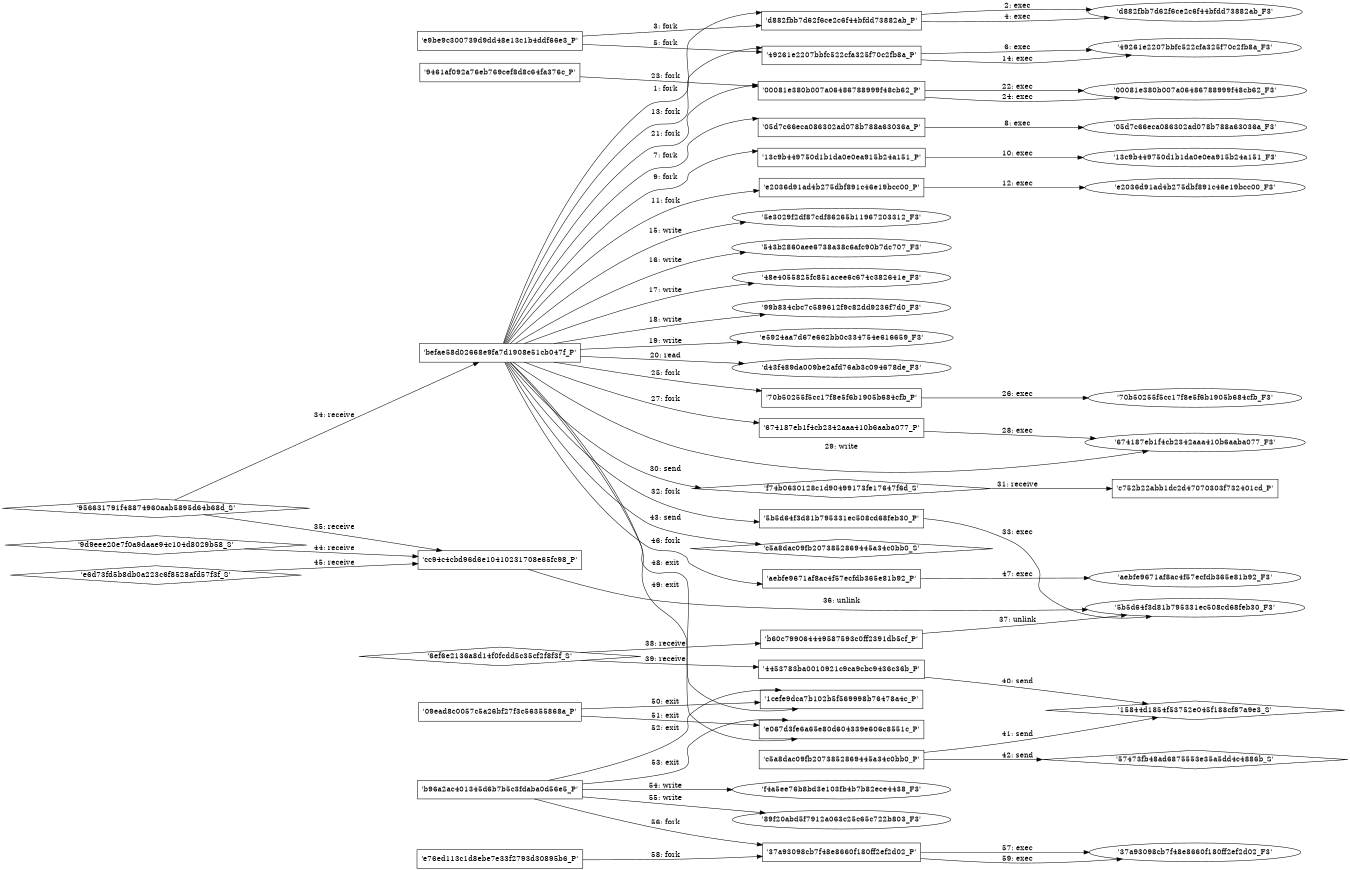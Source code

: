 digraph "D:\Learning\Paper\apt\基于CTI的攻击预警\Dataset\攻击图\ASGfromALLCTI\in(Secure) messaging apps — How side-channel attacks can compromise privacy in WhatsApp, Telegram, and Signal.dot" {
rankdir="LR"
size="9"
fixedsize="false"
splines="true"
nodesep=0.3
ranksep=0
fontsize=10
overlap="scalexy"
engine= "neato"
	"'befae58d02668e9fa7d1908e51cb047f_P'" [node_type=Process shape=box]
	"'d882fbb7d62f6ce2c6f44bfdd73882ab_P'" [node_type=Process shape=box]
	"'befae58d02668e9fa7d1908e51cb047f_P'" -> "'d882fbb7d62f6ce2c6f44bfdd73882ab_P'" [label="1: fork"]
	"'d882fbb7d62f6ce2c6f44bfdd73882ab_P'" [node_type=Process shape=box]
	"'d882fbb7d62f6ce2c6f44bfdd73882ab_F3'" [node_type=File shape=ellipse]
	"'d882fbb7d62f6ce2c6f44bfdd73882ab_P'" -> "'d882fbb7d62f6ce2c6f44bfdd73882ab_F3'" [label="2: exec"]
	"'e9be9c300739d9dd48e13c1b4ddf66e3_P'" [node_type=Process shape=box]
	"'d882fbb7d62f6ce2c6f44bfdd73882ab_P'" [node_type=Process shape=box]
	"'e9be9c300739d9dd48e13c1b4ddf66e3_P'" -> "'d882fbb7d62f6ce2c6f44bfdd73882ab_P'" [label="3: fork"]
	"'d882fbb7d62f6ce2c6f44bfdd73882ab_P'" [node_type=Process shape=box]
	"'d882fbb7d62f6ce2c6f44bfdd73882ab_F3'" [node_type=File shape=ellipse]
	"'d882fbb7d62f6ce2c6f44bfdd73882ab_P'" -> "'d882fbb7d62f6ce2c6f44bfdd73882ab_F3'" [label="4: exec"]
	"'e9be9c300739d9dd48e13c1b4ddf66e3_P'" [node_type=Process shape=box]
	"'49261e2207bbfc522cfa325f70c2fb8a_P'" [node_type=Process shape=box]
	"'e9be9c300739d9dd48e13c1b4ddf66e3_P'" -> "'49261e2207bbfc522cfa325f70c2fb8a_P'" [label="5: fork"]
	"'49261e2207bbfc522cfa325f70c2fb8a_P'" [node_type=Process shape=box]
	"'49261e2207bbfc522cfa325f70c2fb8a_F3'" [node_type=File shape=ellipse]
	"'49261e2207bbfc522cfa325f70c2fb8a_P'" -> "'49261e2207bbfc522cfa325f70c2fb8a_F3'" [label="6: exec"]
	"'befae58d02668e9fa7d1908e51cb047f_P'" [node_type=Process shape=box]
	"'05d7c66eca086302ad078b788a63036a_P'" [node_type=Process shape=box]
	"'befae58d02668e9fa7d1908e51cb047f_P'" -> "'05d7c66eca086302ad078b788a63036a_P'" [label="7: fork"]
	"'05d7c66eca086302ad078b788a63036a_P'" [node_type=Process shape=box]
	"'05d7c66eca086302ad078b788a63036a_F3'" [node_type=File shape=ellipse]
	"'05d7c66eca086302ad078b788a63036a_P'" -> "'05d7c66eca086302ad078b788a63036a_F3'" [label="8: exec"]
	"'befae58d02668e9fa7d1908e51cb047f_P'" [node_type=Process shape=box]
	"'13c9b449750d1b1da0e0ea915b24a151_P'" [node_type=Process shape=box]
	"'befae58d02668e9fa7d1908e51cb047f_P'" -> "'13c9b449750d1b1da0e0ea915b24a151_P'" [label="9: fork"]
	"'13c9b449750d1b1da0e0ea915b24a151_P'" [node_type=Process shape=box]
	"'13c9b449750d1b1da0e0ea915b24a151_F3'" [node_type=File shape=ellipse]
	"'13c9b449750d1b1da0e0ea915b24a151_P'" -> "'13c9b449750d1b1da0e0ea915b24a151_F3'" [label="10: exec"]
	"'befae58d02668e9fa7d1908e51cb047f_P'" [node_type=Process shape=box]
	"'e2036d91ad4b275dbf891c46e19bcc00_P'" [node_type=Process shape=box]
	"'befae58d02668e9fa7d1908e51cb047f_P'" -> "'e2036d91ad4b275dbf891c46e19bcc00_P'" [label="11: fork"]
	"'e2036d91ad4b275dbf891c46e19bcc00_P'" [node_type=Process shape=box]
	"'e2036d91ad4b275dbf891c46e19bcc00_F3'" [node_type=File shape=ellipse]
	"'e2036d91ad4b275dbf891c46e19bcc00_P'" -> "'e2036d91ad4b275dbf891c46e19bcc00_F3'" [label="12: exec"]
	"'befae58d02668e9fa7d1908e51cb047f_P'" [node_type=Process shape=box]
	"'49261e2207bbfc522cfa325f70c2fb8a_P'" [node_type=Process shape=box]
	"'befae58d02668e9fa7d1908e51cb047f_P'" -> "'49261e2207bbfc522cfa325f70c2fb8a_P'" [label="13: fork"]
	"'49261e2207bbfc522cfa325f70c2fb8a_P'" [node_type=Process shape=box]
	"'49261e2207bbfc522cfa325f70c2fb8a_F3'" [node_type=File shape=ellipse]
	"'49261e2207bbfc522cfa325f70c2fb8a_P'" -> "'49261e2207bbfc522cfa325f70c2fb8a_F3'" [label="14: exec"]
	"'5e3029f2df87cdf86265b11967203312_F3'" [node_type=file shape=ellipse]
	"'befae58d02668e9fa7d1908e51cb047f_P'" [node_type=Process shape=box]
	"'befae58d02668e9fa7d1908e51cb047f_P'" -> "'5e3029f2df87cdf86265b11967203312_F3'" [label="15: write"]
	"'543b2860aee6738a38c6afc90b7dc707_F3'" [node_type=file shape=ellipse]
	"'befae58d02668e9fa7d1908e51cb047f_P'" [node_type=Process shape=box]
	"'befae58d02668e9fa7d1908e51cb047f_P'" -> "'543b2860aee6738a38c6afc90b7dc707_F3'" [label="16: write"]
	"'48e4055825fc851acee6c674c382641e_F3'" [node_type=file shape=ellipse]
	"'befae58d02668e9fa7d1908e51cb047f_P'" [node_type=Process shape=box]
	"'befae58d02668e9fa7d1908e51cb047f_P'" -> "'48e4055825fc851acee6c674c382641e_F3'" [label="17: write"]
	"'99b834cbc7c589612f9c82dd9236f7d0_F3'" [node_type=file shape=ellipse]
	"'befae58d02668e9fa7d1908e51cb047f_P'" [node_type=Process shape=box]
	"'befae58d02668e9fa7d1908e51cb047f_P'" -> "'99b834cbc7c589612f9c82dd9236f7d0_F3'" [label="18: write"]
	"'e5924aa7d67e662bb0c334754e616659_F3'" [node_type=file shape=ellipse]
	"'befae58d02668e9fa7d1908e51cb047f_P'" [node_type=Process shape=box]
	"'befae58d02668e9fa7d1908e51cb047f_P'" -> "'e5924aa7d67e662bb0c334754e616659_F3'" [label="19: write"]
	"'d43f489da009be2afd76ab3c094678de_F3'" [node_type=file shape=ellipse]
	"'befae58d02668e9fa7d1908e51cb047f_P'" [node_type=Process shape=box]
	"'befae58d02668e9fa7d1908e51cb047f_P'" -> "'d43f489da009be2afd76ab3c094678de_F3'" [label="20: read"]
	"'befae58d02668e9fa7d1908e51cb047f_P'" [node_type=Process shape=box]
	"'00081e380b007a06486788999f48cb62_P'" [node_type=Process shape=box]
	"'befae58d02668e9fa7d1908e51cb047f_P'" -> "'00081e380b007a06486788999f48cb62_P'" [label="21: fork"]
	"'00081e380b007a06486788999f48cb62_P'" [node_type=Process shape=box]
	"'00081e380b007a06486788999f48cb62_F3'" [node_type=File shape=ellipse]
	"'00081e380b007a06486788999f48cb62_P'" -> "'00081e380b007a06486788999f48cb62_F3'" [label="22: exec"]
	"'9461af092a76eb769cef8d8c64fa376c_P'" [node_type=Process shape=box]
	"'00081e380b007a06486788999f48cb62_P'" [node_type=Process shape=box]
	"'9461af092a76eb769cef8d8c64fa376c_P'" -> "'00081e380b007a06486788999f48cb62_P'" [label="23: fork"]
	"'00081e380b007a06486788999f48cb62_P'" [node_type=Process shape=box]
	"'00081e380b007a06486788999f48cb62_F3'" [node_type=File shape=ellipse]
	"'00081e380b007a06486788999f48cb62_P'" -> "'00081e380b007a06486788999f48cb62_F3'" [label="24: exec"]
	"'befae58d02668e9fa7d1908e51cb047f_P'" [node_type=Process shape=box]
	"'70b50255f5cc17f8e5f6b1905b684cfb_P'" [node_type=Process shape=box]
	"'befae58d02668e9fa7d1908e51cb047f_P'" -> "'70b50255f5cc17f8e5f6b1905b684cfb_P'" [label="25: fork"]
	"'70b50255f5cc17f8e5f6b1905b684cfb_P'" [node_type=Process shape=box]
	"'70b50255f5cc17f8e5f6b1905b684cfb_F3'" [node_type=File shape=ellipse]
	"'70b50255f5cc17f8e5f6b1905b684cfb_P'" -> "'70b50255f5cc17f8e5f6b1905b684cfb_F3'" [label="26: exec"]
	"'befae58d02668e9fa7d1908e51cb047f_P'" [node_type=Process shape=box]
	"'674187eb1f4cb2342aaa410b6aaba077_P'" [node_type=Process shape=box]
	"'befae58d02668e9fa7d1908e51cb047f_P'" -> "'674187eb1f4cb2342aaa410b6aaba077_P'" [label="27: fork"]
	"'674187eb1f4cb2342aaa410b6aaba077_P'" [node_type=Process shape=box]
	"'674187eb1f4cb2342aaa410b6aaba077_F3'" [node_type=File shape=ellipse]
	"'674187eb1f4cb2342aaa410b6aaba077_P'" -> "'674187eb1f4cb2342aaa410b6aaba077_F3'" [label="28: exec"]
	"'674187eb1f4cb2342aaa410b6aaba077_F3'" [node_type=file shape=ellipse]
	"'befae58d02668e9fa7d1908e51cb047f_P'" [node_type=Process shape=box]
	"'befae58d02668e9fa7d1908e51cb047f_P'" -> "'674187eb1f4cb2342aaa410b6aaba077_F3'" [label="29: write"]
	"'f74b0630128c1d90499173fe17647f6d_S'" [node_type=Socket shape=diamond]
	"'befae58d02668e9fa7d1908e51cb047f_P'" [node_type=Process shape=box]
	"'befae58d02668e9fa7d1908e51cb047f_P'" -> "'f74b0630128c1d90499173fe17647f6d_S'" [label="30: send"]
	"'c752b22abb1dc2d47070303f732401cd_P'" [node_type=Process shape=box]
	"'f74b0630128c1d90499173fe17647f6d_S'" [node_type=Socket shape=diamond]
	"'f74b0630128c1d90499173fe17647f6d_S'" -> "'c752b22abb1dc2d47070303f732401cd_P'" [label="31: receive"]
	"'befae58d02668e9fa7d1908e51cb047f_P'" [node_type=Process shape=box]
	"'5b5d64f3d81b795331ec508cd68feb30_P'" [node_type=Process shape=box]
	"'befae58d02668e9fa7d1908e51cb047f_P'" -> "'5b5d64f3d81b795331ec508cd68feb30_P'" [label="32: fork"]
	"'5b5d64f3d81b795331ec508cd68feb30_P'" [node_type=Process shape=box]
	"'5b5d64f3d81b795331ec508cd68feb30_F3'" [node_type=File shape=ellipse]
	"'5b5d64f3d81b795331ec508cd68feb30_P'" -> "'5b5d64f3d81b795331ec508cd68feb30_F3'" [label="33: exec"]
	"'befae58d02668e9fa7d1908e51cb047f_P'" [node_type=Process shape=box]
	"'956631791f48874960aab5895d64b68d_S'" [node_type=Socket shape=diamond]
	"'956631791f48874960aab5895d64b68d_S'" -> "'befae58d02668e9fa7d1908e51cb047f_P'" [label="34: receive"]
	"'cc94c4cbd96d6e10410231708e65fc98_P'" [node_type=Process shape=box]
	"'956631791f48874960aab5895d64b68d_S'" [node_type=Socket shape=diamond]
	"'956631791f48874960aab5895d64b68d_S'" -> "'cc94c4cbd96d6e10410231708e65fc98_P'" [label="35: receive"]
	"'5b5d64f3d81b795331ec508cd68feb30_F3'" [node_type=file shape=ellipse]
	"'cc94c4cbd96d6e10410231708e65fc98_P'" [node_type=Process shape=box]
	"'cc94c4cbd96d6e10410231708e65fc98_P'" -> "'5b5d64f3d81b795331ec508cd68feb30_F3'" [label="36: unlink"]
	"'5b5d64f3d81b795331ec508cd68feb30_F3'" [node_type=file shape=ellipse]
	"'b60c799064449587593c0ff2391db5cf_P'" [node_type=Process shape=box]
	"'b60c799064449587593c0ff2391db5cf_P'" -> "'5b5d64f3d81b795331ec508cd68feb30_F3'" [label="37: unlink"]
	"'b60c799064449587593c0ff2391db5cf_P'" [node_type=Process shape=box]
	"'6ef6e2136a8d14f0fcdd5c35cf2f8f3f_S'" [node_type=Socket shape=diamond]
	"'6ef6e2136a8d14f0fcdd5c35cf2f8f3f_S'" -> "'b60c799064449587593c0ff2391db5cf_P'" [label="38: receive"]
	"'4453783ba0010921c9ca9cbc9436c36b_P'" [node_type=Process shape=box]
	"'6ef6e2136a8d14f0fcdd5c35cf2f8f3f_S'" [node_type=Socket shape=diamond]
	"'6ef6e2136a8d14f0fcdd5c35cf2f8f3f_S'" -> "'4453783ba0010921c9ca9cbc9436c36b_P'" [label="39: receive"]
	"'15844d1854f53752e045f188cf87a9e3_S'" [node_type=Socket shape=diamond]
	"'4453783ba0010921c9ca9cbc9436c36b_P'" [node_type=Process shape=box]
	"'4453783ba0010921c9ca9cbc9436c36b_P'" -> "'15844d1854f53752e045f188cf87a9e3_S'" [label="40: send"]
	"'15844d1854f53752e045f188cf87a9e3_S'" [node_type=Socket shape=diamond]
	"'c5a8dac09fb2073852869445a34c0bb0_P'" [node_type=Process shape=box]
	"'c5a8dac09fb2073852869445a34c0bb0_P'" -> "'15844d1854f53752e045f188cf87a9e3_S'" [label="41: send"]
	"'57473fb48ad6875553e35a5dd4c4886b_S'" [node_type=Socket shape=diamond]
	"'c5a8dac09fb2073852869445a34c0bb0_P'" [node_type=Process shape=box]
	"'c5a8dac09fb2073852869445a34c0bb0_P'" -> "'57473fb48ad6875553e35a5dd4c4886b_S'" [label="42: send"]
	"'c5a8dac09fb2073852869445a34c0bb0_S'" [node_type=Socket shape=diamond]
	"'befae58d02668e9fa7d1908e51cb047f_P'" [node_type=Process shape=box]
	"'befae58d02668e9fa7d1908e51cb047f_P'" -> "'c5a8dac09fb2073852869445a34c0bb0_S'" [label="43: send"]
	"'cc94c4cbd96d6e10410231708e65fc98_P'" [node_type=Process shape=box]
	"'9d9eee20e7f0a9daae94c104d8029b58_S'" [node_type=Socket shape=diamond]
	"'9d9eee20e7f0a9daae94c104d8029b58_S'" -> "'cc94c4cbd96d6e10410231708e65fc98_P'" [label="44: receive"]
	"'cc94c4cbd96d6e10410231708e65fc98_P'" [node_type=Process shape=box]
	"'e6d73fd5b8db0a223c6f8528afd57f3f_S'" [node_type=Socket shape=diamond]
	"'e6d73fd5b8db0a223c6f8528afd57f3f_S'" -> "'cc94c4cbd96d6e10410231708e65fc98_P'" [label="45: receive"]
	"'befae58d02668e9fa7d1908e51cb047f_P'" [node_type=Process shape=box]
	"'aebfe9671af8ac4f57ecfdb365e81b92_P'" [node_type=Process shape=box]
	"'befae58d02668e9fa7d1908e51cb047f_P'" -> "'aebfe9671af8ac4f57ecfdb365e81b92_P'" [label="46: fork"]
	"'aebfe9671af8ac4f57ecfdb365e81b92_P'" [node_type=Process shape=box]
	"'aebfe9671af8ac4f57ecfdb365e81b92_F3'" [node_type=File shape=ellipse]
	"'aebfe9671af8ac4f57ecfdb365e81b92_P'" -> "'aebfe9671af8ac4f57ecfdb365e81b92_F3'" [label="47: exec"]
	"'befae58d02668e9fa7d1908e51cb047f_P'" [node_type=Process shape=box]
	"'1cefe9dca7b102b5f569998b76478a4c_P'" [node_type=Process shape=box]
	"'befae58d02668e9fa7d1908e51cb047f_P'" -> "'1cefe9dca7b102b5f569998b76478a4c_P'" [label="48: exit"]
	"'befae58d02668e9fa7d1908e51cb047f_P'" [node_type=Process shape=box]
	"'e067d3fe6a65e80d604339e606c8551c_P'" [node_type=Process shape=box]
	"'befae58d02668e9fa7d1908e51cb047f_P'" -> "'e067d3fe6a65e80d604339e606c8551c_P'" [label="49: exit"]
	"'09ead8c0057c5a26bf27f3c56355868a_P'" [node_type=Process shape=box]
	"'1cefe9dca7b102b5f569998b76478a4c_P'" [node_type=Process shape=box]
	"'09ead8c0057c5a26bf27f3c56355868a_P'" -> "'1cefe9dca7b102b5f569998b76478a4c_P'" [label="50: exit"]
	"'09ead8c0057c5a26bf27f3c56355868a_P'" [node_type=Process shape=box]
	"'e067d3fe6a65e80d604339e606c8551c_P'" [node_type=Process shape=box]
	"'09ead8c0057c5a26bf27f3c56355868a_P'" -> "'e067d3fe6a65e80d604339e606c8551c_P'" [label="51: exit"]
	"'b96a2ac401345d6b7b5c3fdaba0d56e5_P'" [node_type=Process shape=box]
	"'1cefe9dca7b102b5f569998b76478a4c_P'" [node_type=Process shape=box]
	"'b96a2ac401345d6b7b5c3fdaba0d56e5_P'" -> "'1cefe9dca7b102b5f569998b76478a4c_P'" [label="52: exit"]
	"'b96a2ac401345d6b7b5c3fdaba0d56e5_P'" [node_type=Process shape=box]
	"'e067d3fe6a65e80d604339e606c8551c_P'" [node_type=Process shape=box]
	"'b96a2ac401345d6b7b5c3fdaba0d56e5_P'" -> "'e067d3fe6a65e80d604339e606c8551c_P'" [label="53: exit"]
	"'f4a5ee76b8bd3e103fb4b7b82ece4438_F3'" [node_type=file shape=ellipse]
	"'b96a2ac401345d6b7b5c3fdaba0d56e5_P'" [node_type=Process shape=box]
	"'b96a2ac401345d6b7b5c3fdaba0d56e5_P'" -> "'f4a5ee76b8bd3e103fb4b7b82ece4438_F3'" [label="54: write"]
	"'89f20abd5f7912a063c25c65c722b803_F3'" [node_type=file shape=ellipse]
	"'b96a2ac401345d6b7b5c3fdaba0d56e5_P'" [node_type=Process shape=box]
	"'b96a2ac401345d6b7b5c3fdaba0d56e5_P'" -> "'89f20abd5f7912a063c25c65c722b803_F3'" [label="55: write"]
	"'b96a2ac401345d6b7b5c3fdaba0d56e5_P'" [node_type=Process shape=box]
	"'37a93098cb7f48e8660f180ff2ef2d02_P'" [node_type=Process shape=box]
	"'b96a2ac401345d6b7b5c3fdaba0d56e5_P'" -> "'37a93098cb7f48e8660f180ff2ef2d02_P'" [label="56: fork"]
	"'37a93098cb7f48e8660f180ff2ef2d02_P'" [node_type=Process shape=box]
	"'37a93098cb7f48e8660f180ff2ef2d02_F3'" [node_type=File shape=ellipse]
	"'37a93098cb7f48e8660f180ff2ef2d02_P'" -> "'37a93098cb7f48e8660f180ff2ef2d02_F3'" [label="57: exec"]
	"'e76ed113c1d8ebe7e33f2793d30895b6_P'" [node_type=Process shape=box]
	"'37a93098cb7f48e8660f180ff2ef2d02_P'" [node_type=Process shape=box]
	"'e76ed113c1d8ebe7e33f2793d30895b6_P'" -> "'37a93098cb7f48e8660f180ff2ef2d02_P'" [label="58: fork"]
	"'37a93098cb7f48e8660f180ff2ef2d02_P'" [node_type=Process shape=box]
	"'37a93098cb7f48e8660f180ff2ef2d02_F3'" [node_type=File shape=ellipse]
	"'37a93098cb7f48e8660f180ff2ef2d02_P'" -> "'37a93098cb7f48e8660f180ff2ef2d02_F3'" [label="59: exec"]
}
